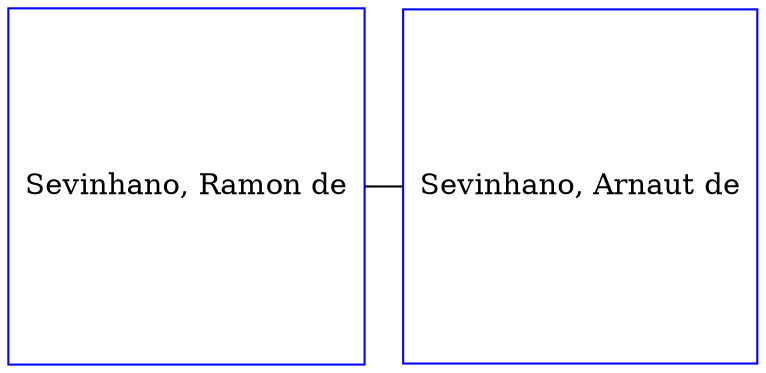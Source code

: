 digraph D {
    edge [dir=none];    node [shape=box];    "014951"   [label="Sevinhano, Ramon de", shape=box, regular=1, color="blue"] ;
"013901"   [label="Sevinhano, Arnaut de", shape=box, regular=1, color="blue"] ;
{rank=same; 014951->013901};
}